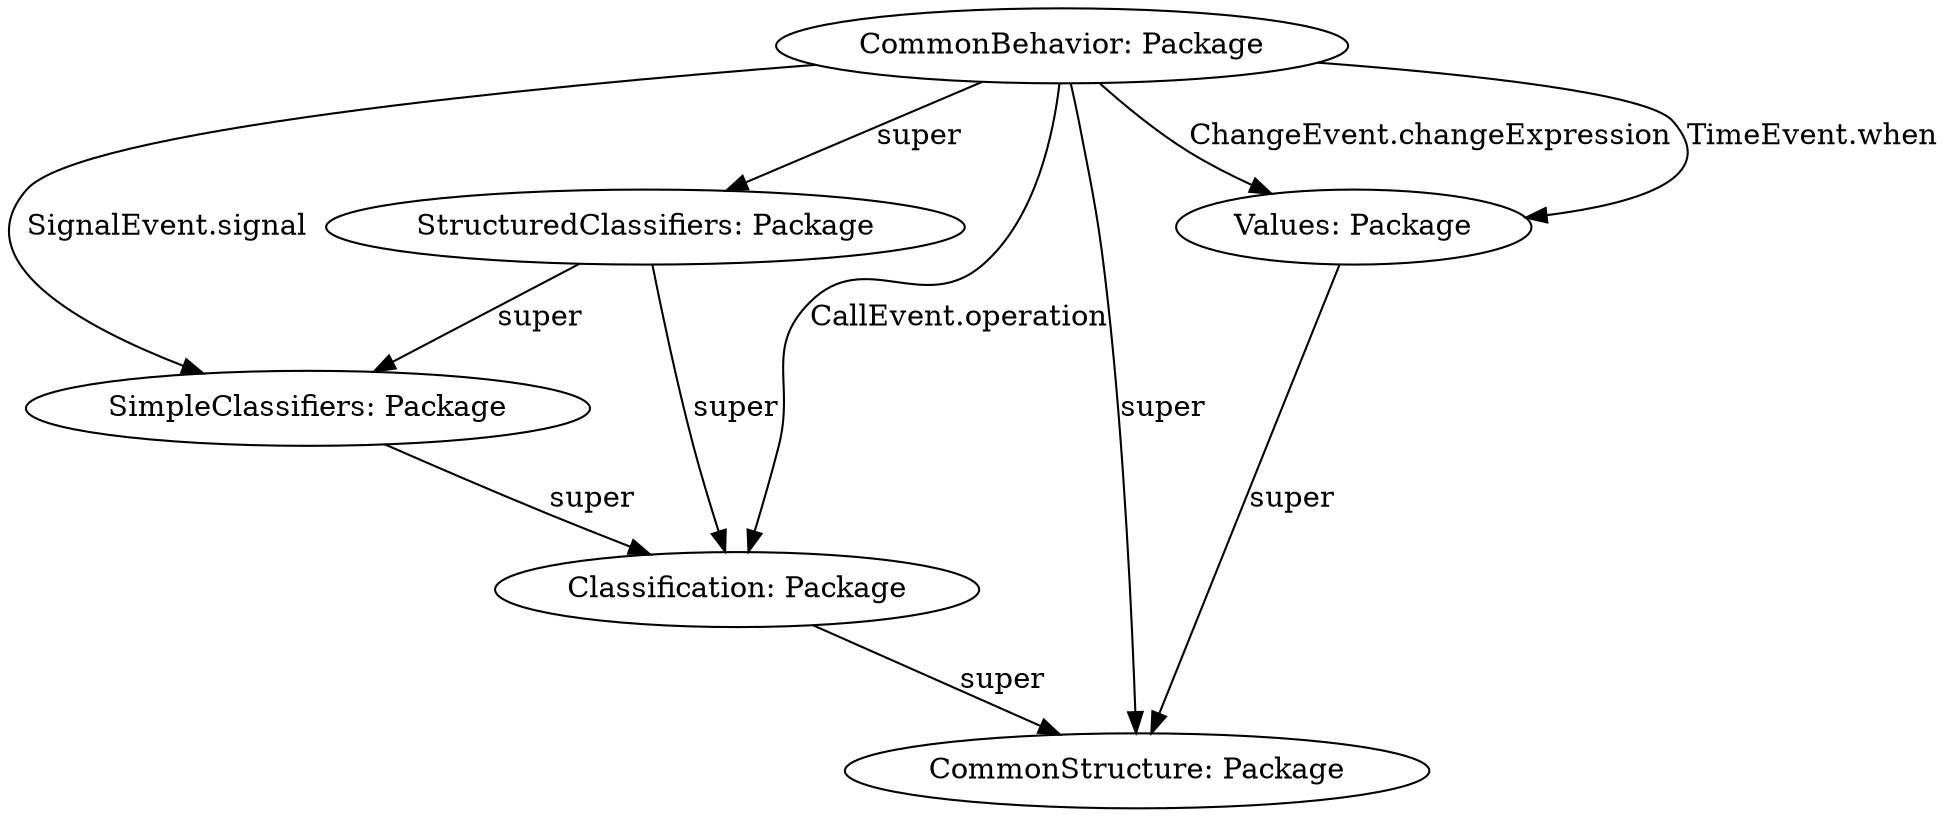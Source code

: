 digraph{
{style = filled
shape = box
}
"ID4f5ad6b7" [label= "SimpleClassifiers: Package" style=solid fillcolor = white]
"ID32f2de5c" [label= "StructuredClassifiers: Package" style=solid fillcolor = white]
"ID3bb186b" [label= "Classification: Package" style=solid fillcolor = white]
"ID4a2bc71f" [label= "CommonStructure: Package" style=solid fillcolor = white]
"ID1aaa3406" [label= "CommonBehavior: Package" style=solid fillcolor = white]
"ID18c432ed" [label= "Values: Package" style=solid fillcolor = white]
ID1aaa3406 -> ID18c432ed [label = "ChangeEvent.changeExpression" style = solid color = black ]
ID1aaa3406 -> ID18c432ed [label = "TimeEvent.when" style = solid color = black ]
ID1aaa3406 -> ID4a2bc71f [label = "super" style = solid color = black ]
ID18c432ed -> ID4a2bc71f [label = "super" style = solid color = black ]
ID3bb186b -> ID4a2bc71f [label = "super" style = solid color = black ]
ID1aaa3406 -> ID3bb186b [label = "CallEvent.operation" style = solid color = black ]
ID32f2de5c -> ID3bb186b [label = "super" style = solid color = black ]
ID32f2de5c -> ID4f5ad6b7 [label = "super" style = solid color = black ]
ID1aaa3406 -> ID4f5ad6b7 [label = "SignalEvent.signal" style = solid color = black ]
ID1aaa3406 -> ID32f2de5c [label = "super" style = solid color = black ]
ID4f5ad6b7 -> ID3bb186b [label = "super" style = solid color = black ]
}